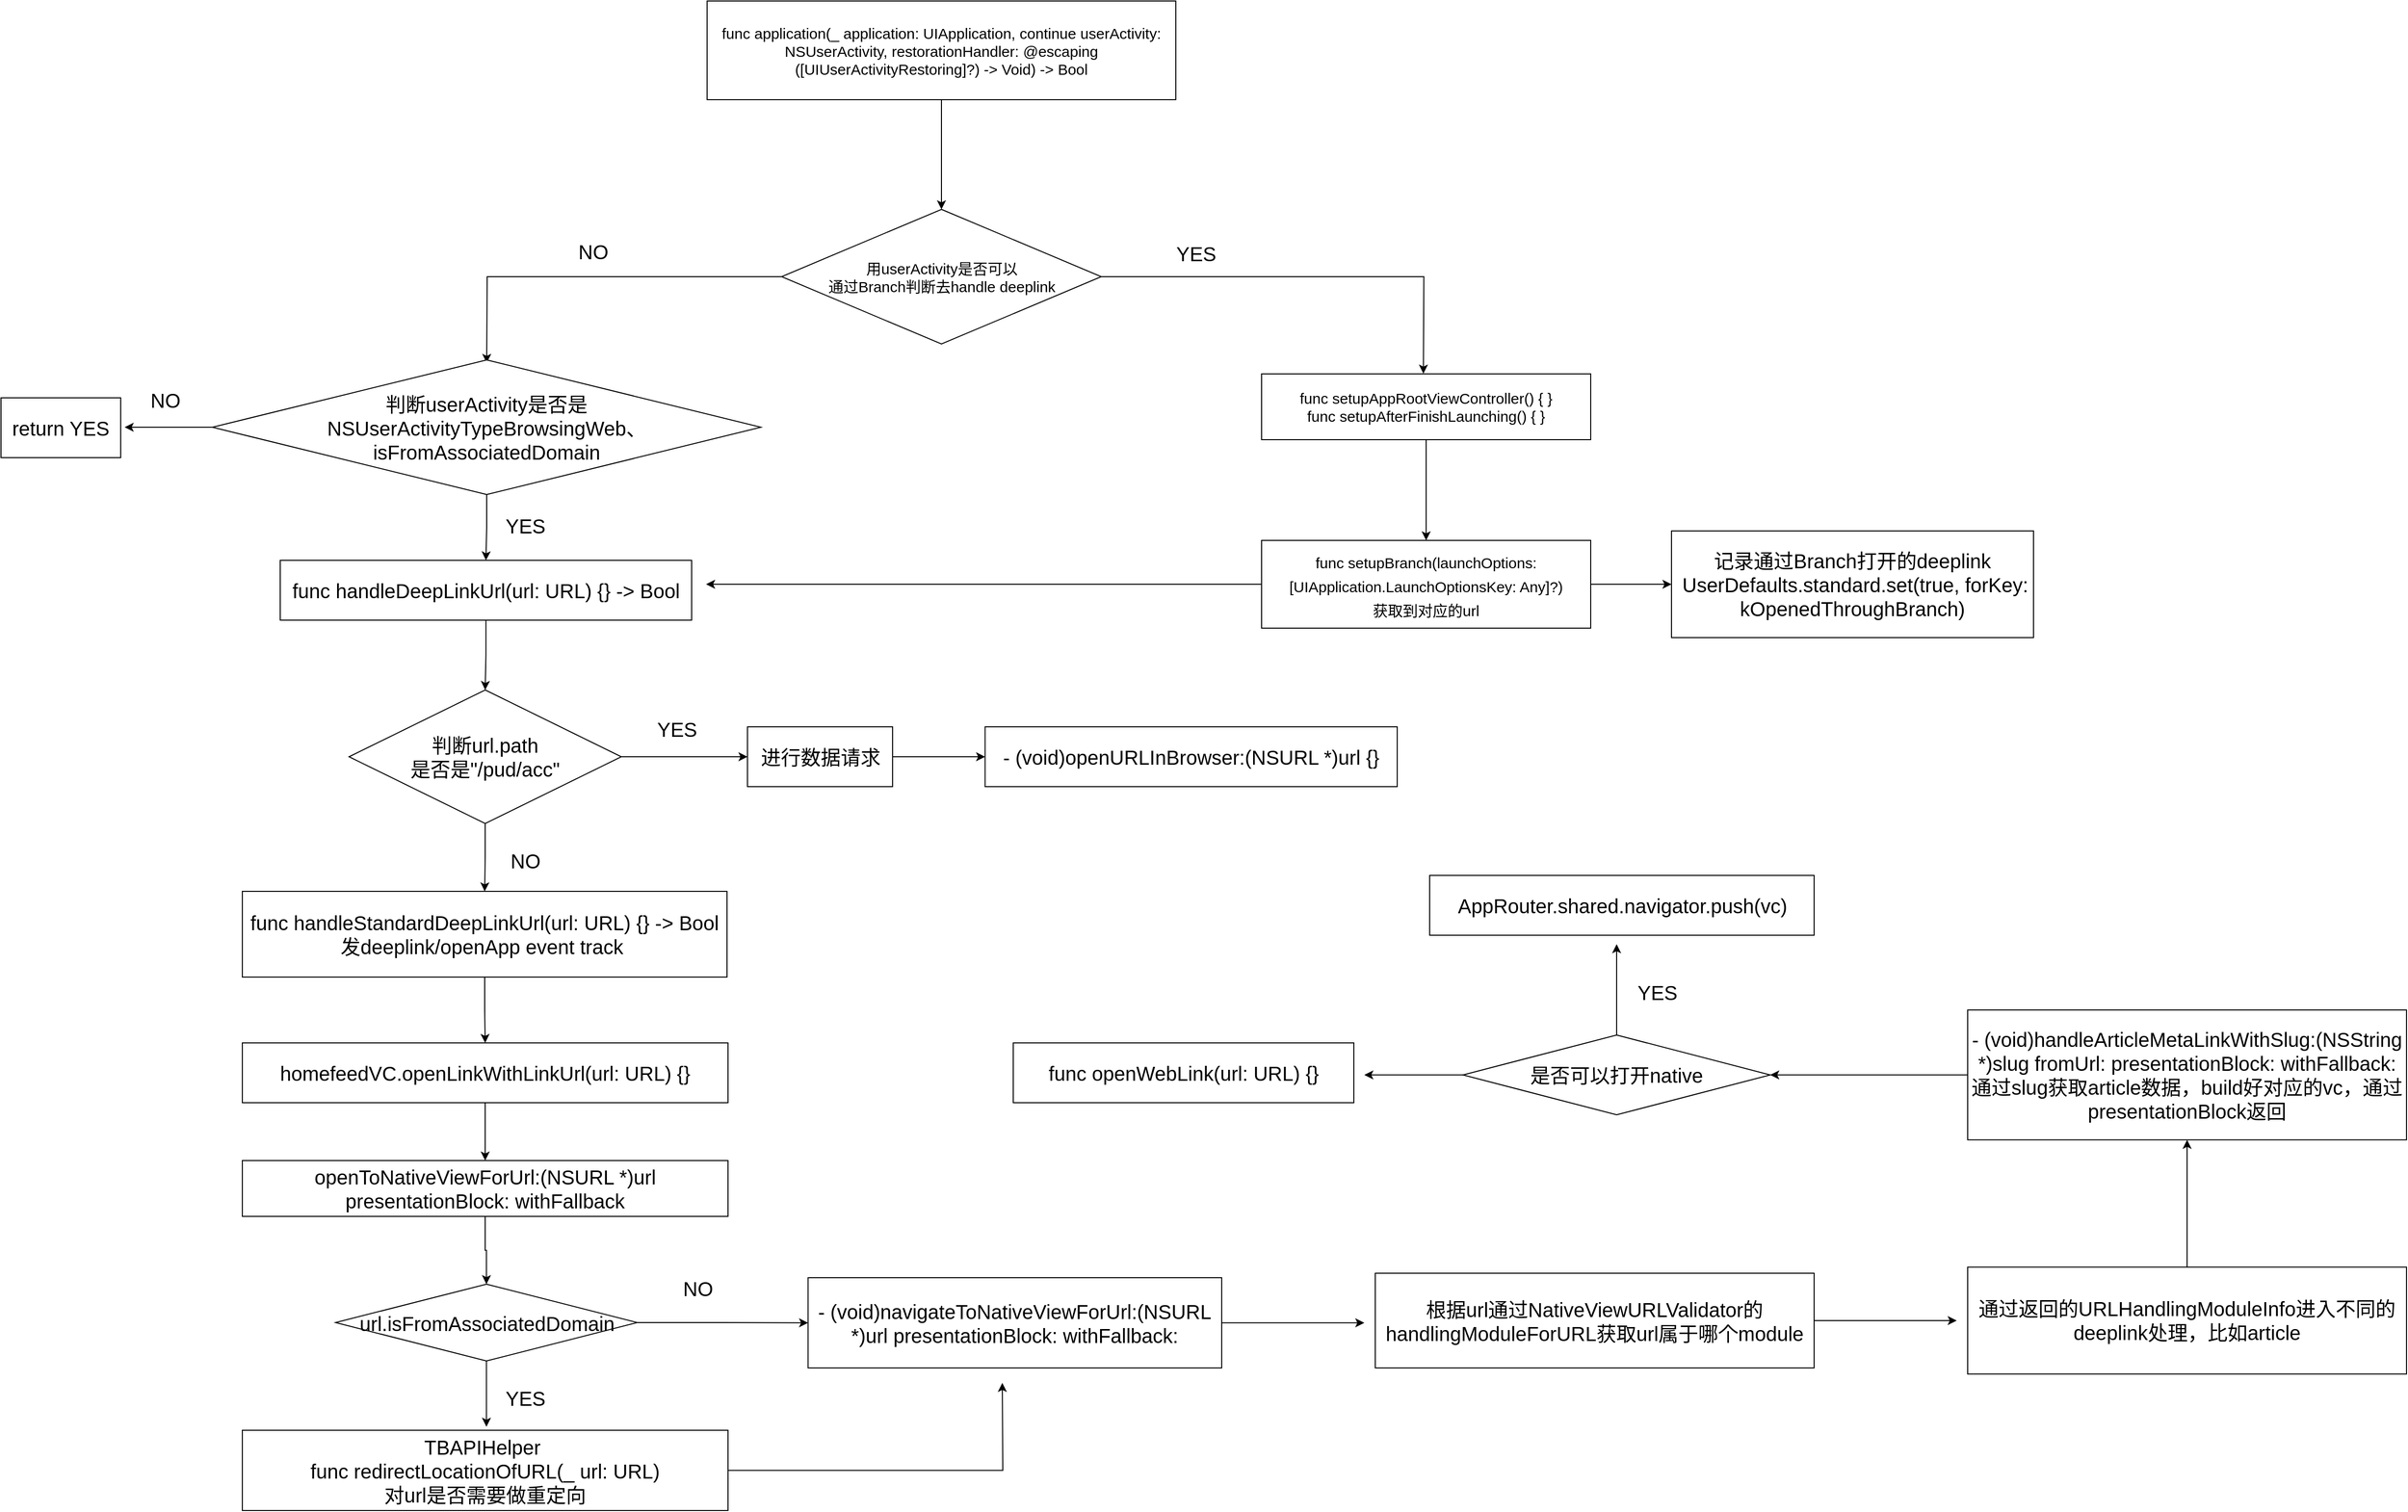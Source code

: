 <mxfile version="20.3.6" type="github">
  <diagram id="FDr8g_7TmeWDJbLXRSmU" name="Page-1">
    <mxGraphModel dx="1892" dy="1178" grid="1" gridSize="11" guides="1" tooltips="1" connect="1" arrows="1" fold="1" page="1" pageScale="1" pageWidth="3300" pageHeight="4681" math="0" shadow="0">
      <root>
        <mxCell id="0" />
        <mxCell id="1" parent="0" />
        <mxCell id="Dw6xoMdAvUMok9ZEsRMh-5" style="edgeStyle=orthogonalEdgeStyle;rounded=0;orthogonalLoop=1;jettySize=auto;html=1;entryX=0.5;entryY=0;entryDx=0;entryDy=0;fontSize=15;" edge="1" parent="1" source="Dw6xoMdAvUMok9ZEsRMh-1" target="Dw6xoMdAvUMok9ZEsRMh-2">
          <mxGeometry relative="1" as="geometry" />
        </mxCell>
        <mxCell id="Dw6xoMdAvUMok9ZEsRMh-1" value="&lt;font style=&quot;font-size: 15px;&quot;&gt;func application(_ application: UIApplication, continue userActivity: NSUserActivity, restorationHandler: @escaping ([UIUserActivityRestoring]?) -&amp;gt; Void) -&amp;gt; Bool&lt;/font&gt;" style="rounded=0;whiteSpace=wrap;html=1;" vertex="1" parent="1">
          <mxGeometry x="760" y="110" width="470" height="99" as="geometry" />
        </mxCell>
        <mxCell id="Dw6xoMdAvUMok9ZEsRMh-7" style="edgeStyle=orthogonalEdgeStyle;rounded=0;orthogonalLoop=1;jettySize=auto;html=1;fontSize=15;entryX=0.434;entryY=-0.005;entryDx=0;entryDy=0;entryPerimeter=0;exitX=1;exitY=0.5;exitDx=0;exitDy=0;" edge="1" parent="1" source="Dw6xoMdAvUMok9ZEsRMh-2">
          <mxGeometry relative="1" as="geometry">
            <mxPoint x="1478.22" y="483.725" as="targetPoint" />
            <mxPoint x="1174.08" y="386.571" as="sourcePoint" />
          </mxGeometry>
        </mxCell>
        <mxCell id="Dw6xoMdAvUMok9ZEsRMh-14" style="edgeStyle=orthogonalEdgeStyle;rounded=0;orthogonalLoop=1;jettySize=auto;html=1;fontSize=20;" edge="1" parent="1" source="Dw6xoMdAvUMok9ZEsRMh-2">
          <mxGeometry relative="1" as="geometry">
            <mxPoint x="539.0" y="473" as="targetPoint" />
          </mxGeometry>
        </mxCell>
        <mxCell id="Dw6xoMdAvUMok9ZEsRMh-2" value="用userActivity是否可以&lt;br&gt;通过Branch判断去handle deeplink" style="rhombus;whiteSpace=wrap;html=1;fontSize=15;" vertex="1" parent="1">
          <mxGeometry x="834.75" y="319" width="320.5" height="135" as="geometry" />
        </mxCell>
        <mxCell id="Dw6xoMdAvUMok9ZEsRMh-10" style="edgeStyle=orthogonalEdgeStyle;rounded=0;orthogonalLoop=1;jettySize=auto;html=1;fontSize=20;" edge="1" parent="1" source="Dw6xoMdAvUMok9ZEsRMh-6" target="Dw6xoMdAvUMok9ZEsRMh-9">
          <mxGeometry relative="1" as="geometry" />
        </mxCell>
        <mxCell id="Dw6xoMdAvUMok9ZEsRMh-6" value="func&amp;nbsp;setupAppRootViewController() { }&lt;br&gt;func&amp;nbsp;setupAfterFinishLaunching() { }&lt;br&gt;" style="rounded=0;whiteSpace=wrap;html=1;fontSize=15;" vertex="1" parent="1">
          <mxGeometry x="1316" y="484" width="330" height="66" as="geometry" />
        </mxCell>
        <mxCell id="Dw6xoMdAvUMok9ZEsRMh-8" value="&lt;span style=&quot;font-size: 20px;&quot;&gt;YES&lt;/span&gt;" style="text;html=1;align=center;verticalAlign=middle;resizable=0;points=[];autosize=1;strokeColor=none;fillColor=none;fontSize=15;" vertex="1" parent="1">
          <mxGeometry x="1217" y="346" width="66" height="33" as="geometry" />
        </mxCell>
        <mxCell id="Dw6xoMdAvUMok9ZEsRMh-30" style="edgeStyle=orthogonalEdgeStyle;rounded=0;orthogonalLoop=1;jettySize=auto;html=1;entryX=0;entryY=0.5;entryDx=0;entryDy=0;fontSize=20;" edge="1" parent="1" source="Dw6xoMdAvUMok9ZEsRMh-9" target="Dw6xoMdAvUMok9ZEsRMh-11">
          <mxGeometry relative="1" as="geometry" />
        </mxCell>
        <mxCell id="Dw6xoMdAvUMok9ZEsRMh-35" style="edgeStyle=orthogonalEdgeStyle;rounded=0;orthogonalLoop=1;jettySize=auto;html=1;fontSize=20;" edge="1" parent="1" source="Dw6xoMdAvUMok9ZEsRMh-9">
          <mxGeometry relative="1" as="geometry">
            <mxPoint x="759" y="695.0" as="targetPoint" />
          </mxGeometry>
        </mxCell>
        <mxCell id="Dw6xoMdAvUMok9ZEsRMh-9" value="&lt;span style=&quot;font-size: 15px;&quot;&gt;func setupBranch(launchOptions: [UIApplication.LaunchOptionsKey: Any]?)&lt;br&gt;获取到对应的url&lt;br&gt;&lt;/span&gt;" style="rounded=0;whiteSpace=wrap;html=1;fontSize=20;" vertex="1" parent="1">
          <mxGeometry x="1316" y="651" width="330" height="88" as="geometry" />
        </mxCell>
        <mxCell id="Dw6xoMdAvUMok9ZEsRMh-11" value="记录通过Branch打开的deeplink&lt;br&gt;&amp;nbsp;UserDefaults.standard.set(true, forKey: kOpenedThroughBranch)" style="rounded=0;whiteSpace=wrap;html=1;fontSize=20;" vertex="1" parent="1">
          <mxGeometry x="1727" y="641.5" width="363" height="107" as="geometry" />
        </mxCell>
        <mxCell id="Dw6xoMdAvUMok9ZEsRMh-15" value="NO" style="text;html=1;strokeColor=none;fillColor=none;align=center;verticalAlign=middle;whiteSpace=wrap;rounded=0;fontSize=20;" vertex="1" parent="1">
          <mxGeometry x="616" y="346" width="60" height="30" as="geometry" />
        </mxCell>
        <mxCell id="Dw6xoMdAvUMok9ZEsRMh-18" style="edgeStyle=orthogonalEdgeStyle;rounded=0;orthogonalLoop=1;jettySize=auto;html=1;fontSize=20;" edge="1" parent="1" source="Dw6xoMdAvUMok9ZEsRMh-16">
          <mxGeometry relative="1" as="geometry">
            <mxPoint x="176" y="537.5" as="targetPoint" />
          </mxGeometry>
        </mxCell>
        <mxCell id="Dw6xoMdAvUMok9ZEsRMh-21" style="edgeStyle=orthogonalEdgeStyle;rounded=0;orthogonalLoop=1;jettySize=auto;html=1;entryX=0.5;entryY=0;entryDx=0;entryDy=0;fontSize=20;" edge="1" parent="1" source="Dw6xoMdAvUMok9ZEsRMh-16" target="Dw6xoMdAvUMok9ZEsRMh-20">
          <mxGeometry relative="1" as="geometry" />
        </mxCell>
        <mxCell id="Dw6xoMdAvUMok9ZEsRMh-16" value="判断userActivity是否是&lt;br&gt;NSUserActivityTypeBrowsingWeb、&lt;br&gt;isFromAssociatedDomain" style="rhombus;whiteSpace=wrap;html=1;fontSize=20;" vertex="1" parent="1">
          <mxGeometry x="264" y="470" width="550" height="135" as="geometry" />
        </mxCell>
        <mxCell id="Dw6xoMdAvUMok9ZEsRMh-17" value="return YES" style="rounded=0;whiteSpace=wrap;html=1;fontSize=20;" vertex="1" parent="1">
          <mxGeometry x="52" y="508" width="120" height="60" as="geometry" />
        </mxCell>
        <mxCell id="Dw6xoMdAvUMok9ZEsRMh-19" value="NO" style="text;html=1;strokeColor=none;fillColor=none;align=center;verticalAlign=middle;whiteSpace=wrap;rounded=0;fontSize=20;" vertex="1" parent="1">
          <mxGeometry x="187" y="495" width="60" height="30" as="geometry" />
        </mxCell>
        <mxCell id="Dw6xoMdAvUMok9ZEsRMh-24" value="" style="edgeStyle=orthogonalEdgeStyle;rounded=0;orthogonalLoop=1;jettySize=auto;html=1;fontSize=20;" edge="1" parent="1" source="Dw6xoMdAvUMok9ZEsRMh-20" target="Dw6xoMdAvUMok9ZEsRMh-23">
          <mxGeometry relative="1" as="geometry" />
        </mxCell>
        <mxCell id="Dw6xoMdAvUMok9ZEsRMh-20" value="func handleDeepLinkUrl(url: URL) {} -&amp;gt; Bool" style="rounded=0;whiteSpace=wrap;html=1;fontSize=20;" vertex="1" parent="1">
          <mxGeometry x="332" y="671" width="412.5" height="60" as="geometry" />
        </mxCell>
        <mxCell id="Dw6xoMdAvUMok9ZEsRMh-22" value="YES" style="text;html=1;strokeColor=none;fillColor=none;align=center;verticalAlign=middle;whiteSpace=wrap;rounded=0;fontSize=20;" vertex="1" parent="1">
          <mxGeometry x="548" y="621" width="60" height="30" as="geometry" />
        </mxCell>
        <mxCell id="Dw6xoMdAvUMok9ZEsRMh-26" value="" style="edgeStyle=orthogonalEdgeStyle;rounded=0;orthogonalLoop=1;jettySize=auto;html=1;fontSize=20;" edge="1" parent="1" source="Dw6xoMdAvUMok9ZEsRMh-23" target="Dw6xoMdAvUMok9ZEsRMh-25">
          <mxGeometry relative="1" as="geometry" />
        </mxCell>
        <mxCell id="Dw6xoMdAvUMok9ZEsRMh-33" value="" style="edgeStyle=orthogonalEdgeStyle;rounded=0;orthogonalLoop=1;jettySize=auto;html=1;fontSize=20;" edge="1" parent="1" source="Dw6xoMdAvUMok9ZEsRMh-23" target="Dw6xoMdAvUMok9ZEsRMh-32">
          <mxGeometry relative="1" as="geometry" />
        </mxCell>
        <mxCell id="Dw6xoMdAvUMok9ZEsRMh-23" value="判断url.path&lt;br&gt;是否是&quot;/pud/acc&quot;" style="rhombus;whiteSpace=wrap;html=1;fontSize=20;rounded=0;" vertex="1" parent="1">
          <mxGeometry x="401" y="801" width="273" height="134" as="geometry" />
        </mxCell>
        <mxCell id="Dw6xoMdAvUMok9ZEsRMh-75" value="" style="edgeStyle=orthogonalEdgeStyle;rounded=0;orthogonalLoop=1;jettySize=auto;html=1;fontSize=20;" edge="1" parent="1" source="Dw6xoMdAvUMok9ZEsRMh-25" target="Dw6xoMdAvUMok9ZEsRMh-74">
          <mxGeometry relative="1" as="geometry" />
        </mxCell>
        <mxCell id="Dw6xoMdAvUMok9ZEsRMh-25" value="进行数据请求" style="whiteSpace=wrap;html=1;fontSize=20;rounded=0;" vertex="1" parent="1">
          <mxGeometry x="800.5" y="838" width="145.5" height="60" as="geometry" />
        </mxCell>
        <mxCell id="Dw6xoMdAvUMok9ZEsRMh-28" value="YES" style="text;html=1;strokeColor=none;fillColor=none;align=center;verticalAlign=middle;whiteSpace=wrap;rounded=0;fontSize=20;" vertex="1" parent="1">
          <mxGeometry x="700" y="825" width="60" height="30" as="geometry" />
        </mxCell>
        <mxCell id="Dw6xoMdAvUMok9ZEsRMh-38" style="edgeStyle=orthogonalEdgeStyle;rounded=0;orthogonalLoop=1;jettySize=auto;html=1;entryX=0.5;entryY=0;entryDx=0;entryDy=0;fontSize=20;" edge="1" parent="1" source="Dw6xoMdAvUMok9ZEsRMh-32" target="Dw6xoMdAvUMok9ZEsRMh-36">
          <mxGeometry relative="1" as="geometry" />
        </mxCell>
        <mxCell id="Dw6xoMdAvUMok9ZEsRMh-32" value="func handleStandardDeepLinkUrl(url: URL) {} -&amp;gt; Bool&lt;br&gt;发deeplink/openApp event track&amp;nbsp;" style="whiteSpace=wrap;html=1;fontSize=20;rounded=0;" vertex="1" parent="1">
          <mxGeometry x="294" y="1003" width="486" height="86" as="geometry" />
        </mxCell>
        <mxCell id="Dw6xoMdAvUMok9ZEsRMh-34" value="NO" style="text;html=1;strokeColor=none;fillColor=none;align=center;verticalAlign=middle;whiteSpace=wrap;rounded=0;fontSize=20;" vertex="1" parent="1">
          <mxGeometry x="548" y="957" width="60" height="30" as="geometry" />
        </mxCell>
        <mxCell id="Dw6xoMdAvUMok9ZEsRMh-41" style="edgeStyle=orthogonalEdgeStyle;rounded=0;orthogonalLoop=1;jettySize=auto;html=1;entryX=0.5;entryY=0;entryDx=0;entryDy=0;fontSize=20;" edge="1" parent="1" source="Dw6xoMdAvUMok9ZEsRMh-36" target="Dw6xoMdAvUMok9ZEsRMh-39">
          <mxGeometry relative="1" as="geometry" />
        </mxCell>
        <mxCell id="Dw6xoMdAvUMok9ZEsRMh-36" value="homefeedVC.openLinkWithLinkUrl(url: URL) {}" style="whiteSpace=wrap;html=1;fontSize=20;rounded=0;" vertex="1" parent="1">
          <mxGeometry x="294" y="1155" width="487" height="60" as="geometry" />
        </mxCell>
        <mxCell id="Dw6xoMdAvUMok9ZEsRMh-43" value="" style="edgeStyle=orthogonalEdgeStyle;rounded=0;orthogonalLoop=1;jettySize=auto;html=1;fontSize=20;" edge="1" parent="1" source="Dw6xoMdAvUMok9ZEsRMh-39" target="Dw6xoMdAvUMok9ZEsRMh-42">
          <mxGeometry relative="1" as="geometry" />
        </mxCell>
        <mxCell id="Dw6xoMdAvUMok9ZEsRMh-39" value="openToNativeViewForUrl:(NSURL *)url presentationBlock: withFallback" style="whiteSpace=wrap;html=1;fontSize=20;rounded=0;" vertex="1" parent="1">
          <mxGeometry x="294" y="1273" width="487" height="56" as="geometry" />
        </mxCell>
        <mxCell id="Dw6xoMdAvUMok9ZEsRMh-49" style="edgeStyle=orthogonalEdgeStyle;rounded=0;orthogonalLoop=1;jettySize=auto;html=1;fontSize=20;" edge="1" parent="1" source="Dw6xoMdAvUMok9ZEsRMh-42">
          <mxGeometry relative="1" as="geometry">
            <mxPoint x="538.75" y="1540" as="targetPoint" />
          </mxGeometry>
        </mxCell>
        <mxCell id="Dw6xoMdAvUMok9ZEsRMh-52" value="" style="edgeStyle=orthogonalEdgeStyle;rounded=0;orthogonalLoop=1;jettySize=auto;html=1;fontSize=20;" edge="1" parent="1" source="Dw6xoMdAvUMok9ZEsRMh-42" target="Dw6xoMdAvUMok9ZEsRMh-51">
          <mxGeometry relative="1" as="geometry" />
        </mxCell>
        <mxCell id="Dw6xoMdAvUMok9ZEsRMh-42" value="url.isFromAssociatedDomain" style="rhombus;whiteSpace=wrap;html=1;fontSize=20;rounded=0;" vertex="1" parent="1">
          <mxGeometry x="387.5" y="1397" width="302.5" height="77" as="geometry" />
        </mxCell>
        <mxCell id="Dw6xoMdAvUMok9ZEsRMh-54" style="edgeStyle=orthogonalEdgeStyle;rounded=0;orthogonalLoop=1;jettySize=auto;html=1;fontSize=20;" edge="1" parent="1" source="Dw6xoMdAvUMok9ZEsRMh-44">
          <mxGeometry relative="1" as="geometry">
            <mxPoint x="1056" y="1496" as="targetPoint" />
          </mxGeometry>
        </mxCell>
        <mxCell id="Dw6xoMdAvUMok9ZEsRMh-44" value="&lt;div&gt;TBAPIHelper&amp;nbsp;&lt;/div&gt;&lt;div&gt;func redirectLocationOfURL(_ url: URL)&lt;/div&gt;&lt;div&gt;对url是否需要做重定向&lt;/div&gt;" style="whiteSpace=wrap;html=1;fontSize=20;rounded=0;" vertex="1" parent="1">
          <mxGeometry x="294" y="1543.5" width="487" height="80.5" as="geometry" />
        </mxCell>
        <mxCell id="Dw6xoMdAvUMok9ZEsRMh-50" value="YES" style="text;html=1;strokeColor=none;fillColor=none;align=center;verticalAlign=middle;whiteSpace=wrap;rounded=0;fontSize=20;" vertex="1" parent="1">
          <mxGeometry x="548" y="1496" width="60" height="30" as="geometry" />
        </mxCell>
        <mxCell id="Dw6xoMdAvUMok9ZEsRMh-57" style="edgeStyle=orthogonalEdgeStyle;rounded=0;orthogonalLoop=1;jettySize=auto;html=1;fontSize=20;" edge="1" parent="1" source="Dw6xoMdAvUMok9ZEsRMh-51">
          <mxGeometry relative="1" as="geometry">
            <mxPoint x="1419" y="1435.75" as="targetPoint" />
          </mxGeometry>
        </mxCell>
        <mxCell id="Dw6xoMdAvUMok9ZEsRMh-51" value="- (void)navigateToNativeViewForUrl:(NSURL *)url presentationBlock: withFallback:" style="whiteSpace=wrap;html=1;fontSize=20;rounded=0;" vertex="1" parent="1">
          <mxGeometry x="861.25" y="1390.5" width="414.75" height="90.5" as="geometry" />
        </mxCell>
        <mxCell id="Dw6xoMdAvUMok9ZEsRMh-53" value="NO" style="text;html=1;strokeColor=none;fillColor=none;align=center;verticalAlign=middle;whiteSpace=wrap;rounded=0;fontSize=20;" vertex="1" parent="1">
          <mxGeometry x="721" y="1386" width="60" height="30" as="geometry" />
        </mxCell>
        <mxCell id="Dw6xoMdAvUMok9ZEsRMh-60" style="edgeStyle=orthogonalEdgeStyle;rounded=0;orthogonalLoop=1;jettySize=auto;html=1;fontSize=20;" edge="1" parent="1" source="Dw6xoMdAvUMok9ZEsRMh-55">
          <mxGeometry relative="1" as="geometry">
            <mxPoint x="2013" y="1433.5" as="targetPoint" />
          </mxGeometry>
        </mxCell>
        <mxCell id="Dw6xoMdAvUMok9ZEsRMh-55" value="根据url通过NativeViewURLValidator的handlingModuleForURL获取url属于哪个module" style="whiteSpace=wrap;html=1;fontSize=20;rounded=0;" vertex="1" parent="1">
          <mxGeometry x="1430" y="1386" width="440" height="95" as="geometry" />
        </mxCell>
        <mxCell id="Dw6xoMdAvUMok9ZEsRMh-63" style="edgeStyle=orthogonalEdgeStyle;rounded=0;orthogonalLoop=1;jettySize=auto;html=1;fontSize=20;entryX=0.5;entryY=1;entryDx=0;entryDy=0;" edge="1" parent="1" source="Dw6xoMdAvUMok9ZEsRMh-58" target="Dw6xoMdAvUMok9ZEsRMh-61">
          <mxGeometry relative="1" as="geometry">
            <mxPoint x="2244" y="1298" as="targetPoint" />
          </mxGeometry>
        </mxCell>
        <mxCell id="Dw6xoMdAvUMok9ZEsRMh-58" value="通过返回的URLHandlingModuleInfo进入不同的deeplink处理，比如article" style="whiteSpace=wrap;html=1;fontSize=20;rounded=0;" vertex="1" parent="1">
          <mxGeometry x="2024" y="1379.87" width="440" height="107.25" as="geometry" />
        </mxCell>
        <mxCell id="Dw6xoMdAvUMok9ZEsRMh-68" style="edgeStyle=orthogonalEdgeStyle;rounded=0;orthogonalLoop=1;jettySize=auto;html=1;entryX=1;entryY=0.5;entryDx=0;entryDy=0;fontSize=20;" edge="1" parent="1" source="Dw6xoMdAvUMok9ZEsRMh-61" target="Dw6xoMdAvUMok9ZEsRMh-66">
          <mxGeometry relative="1" as="geometry" />
        </mxCell>
        <mxCell id="Dw6xoMdAvUMok9ZEsRMh-61" value="- (void)handleArticleMetaLinkWithSlug:(NSString *)slug fromUrl: presentationBlock: withFallback:通过slug获取article数据，build好对应的vc，通过presentationBlock返回" style="whiteSpace=wrap;html=1;fontSize=20;rounded=0;" vertex="1" parent="1">
          <mxGeometry x="2024" y="1122" width="440" height="130.24" as="geometry" />
        </mxCell>
        <mxCell id="Dw6xoMdAvUMok9ZEsRMh-64" value="AppRouter.shared.navigator.push(vc)" style="whiteSpace=wrap;html=1;fontSize=20;rounded=0;" vertex="1" parent="1">
          <mxGeometry x="1484.5" y="987.0" width="385.5" height="60" as="geometry" />
        </mxCell>
        <mxCell id="Dw6xoMdAvUMok9ZEsRMh-70" style="edgeStyle=orthogonalEdgeStyle;rounded=0;orthogonalLoop=1;jettySize=auto;html=1;fontSize=20;" edge="1" parent="1" source="Dw6xoMdAvUMok9ZEsRMh-66">
          <mxGeometry relative="1" as="geometry">
            <mxPoint x="1672.0" y="1056" as="targetPoint" />
          </mxGeometry>
        </mxCell>
        <mxCell id="Dw6xoMdAvUMok9ZEsRMh-73" style="edgeStyle=orthogonalEdgeStyle;rounded=0;orthogonalLoop=1;jettySize=auto;html=1;fontSize=20;" edge="1" parent="1" source="Dw6xoMdAvUMok9ZEsRMh-66">
          <mxGeometry relative="1" as="geometry">
            <mxPoint x="1419" y="1187.12" as="targetPoint" />
          </mxGeometry>
        </mxCell>
        <mxCell id="Dw6xoMdAvUMok9ZEsRMh-66" value="是否可以打开native" style="rhombus;whiteSpace=wrap;html=1;fontSize=20;rounded=0;" vertex="1" parent="1">
          <mxGeometry x="1518" y="1147.12" width="308" height="80" as="geometry" />
        </mxCell>
        <mxCell id="Dw6xoMdAvUMok9ZEsRMh-71" value="YES" style="text;html=1;strokeColor=none;fillColor=none;align=center;verticalAlign=middle;whiteSpace=wrap;rounded=0;fontSize=20;" vertex="1" parent="1">
          <mxGeometry x="1683" y="1089" width="60" height="30" as="geometry" />
        </mxCell>
        <mxCell id="Dw6xoMdAvUMok9ZEsRMh-72" value="func openWebLink(url: URL) {}" style="whiteSpace=wrap;html=1;fontSize=20;rounded=0;" vertex="1" parent="1">
          <mxGeometry x="1067" y="1155" width="341.5" height="60" as="geometry" />
        </mxCell>
        <mxCell id="Dw6xoMdAvUMok9ZEsRMh-74" value="- (void)openURLInBrowser:(NSURL *)url {}" style="whiteSpace=wrap;html=1;fontSize=20;rounded=0;" vertex="1" parent="1">
          <mxGeometry x="1038.75" y="838" width="413.25" height="60" as="geometry" />
        </mxCell>
      </root>
    </mxGraphModel>
  </diagram>
</mxfile>
